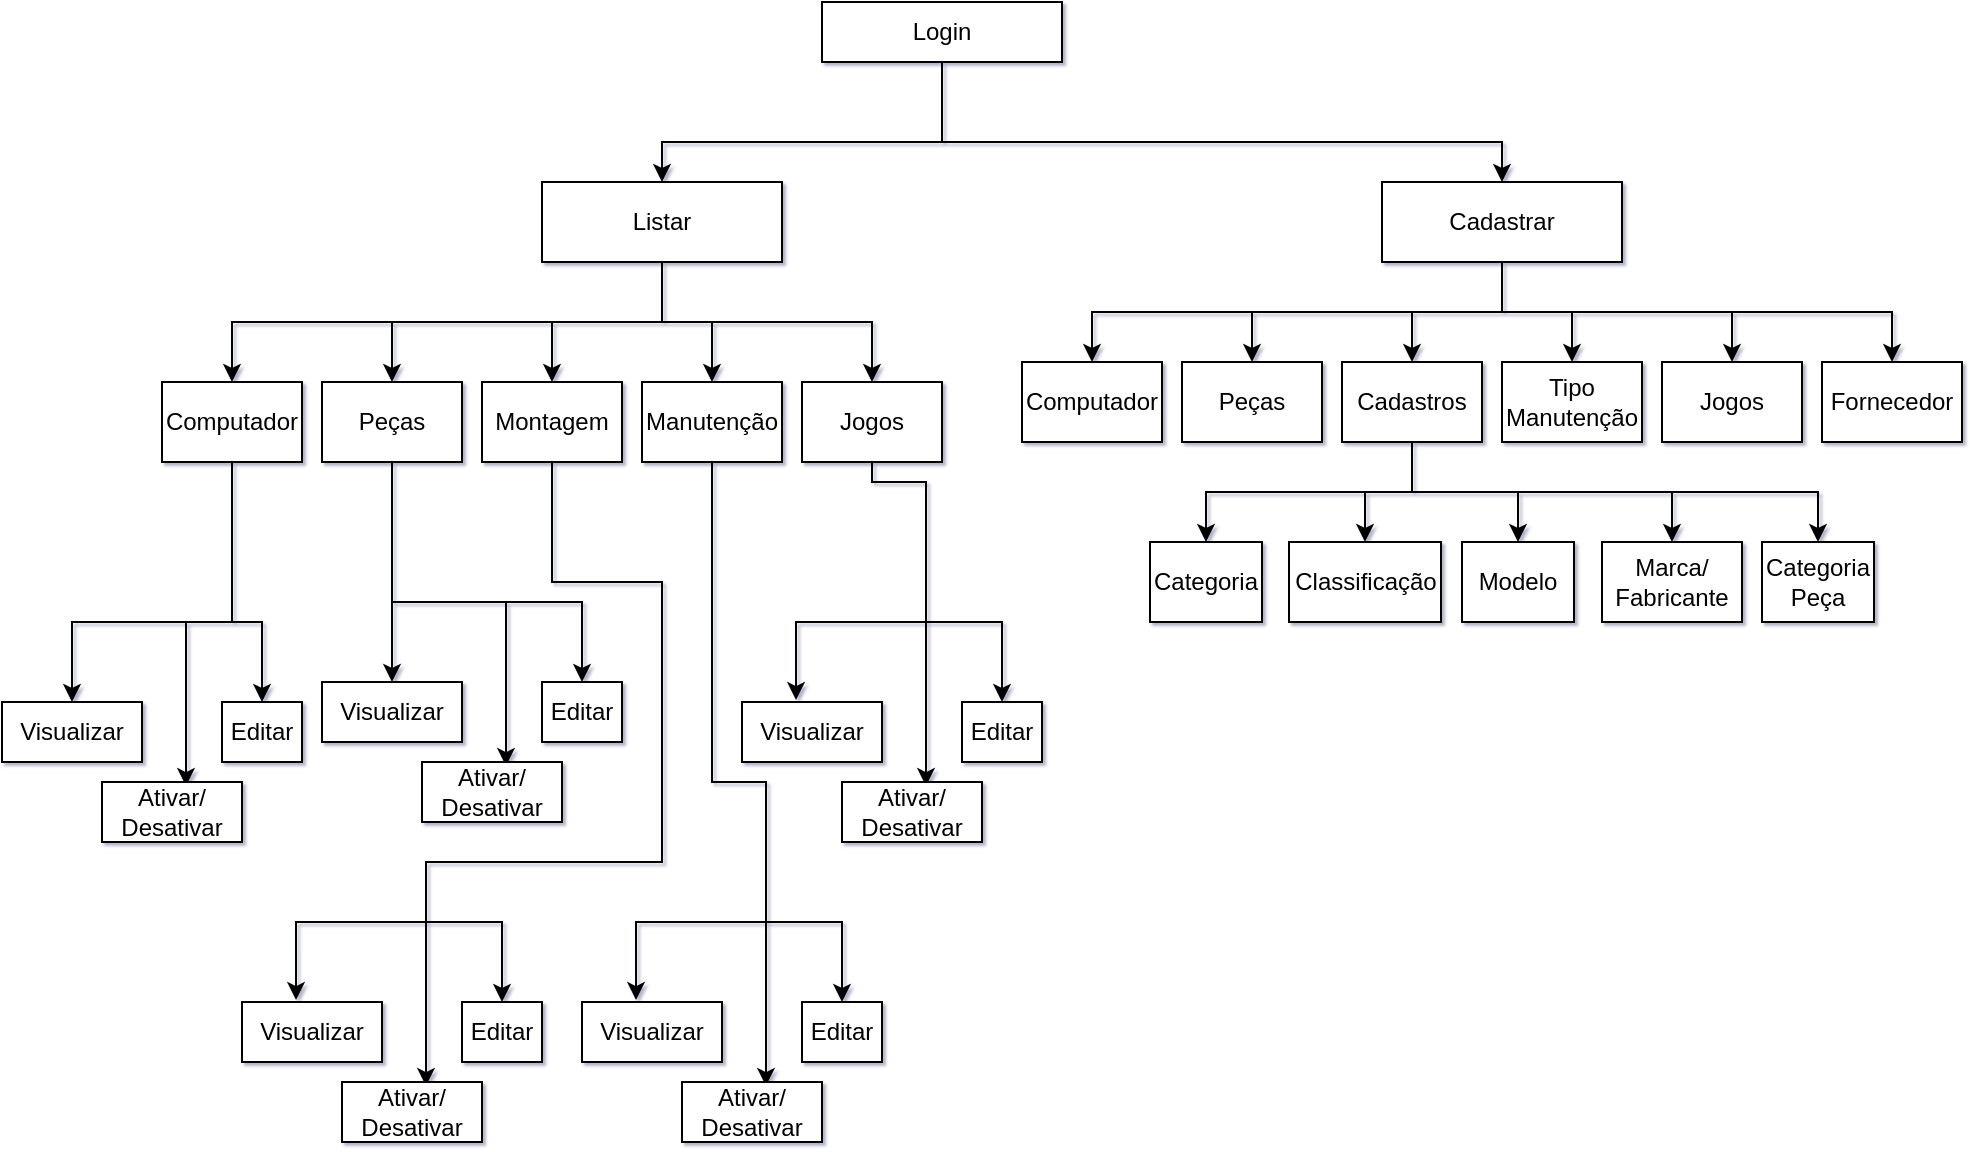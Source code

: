 <mxfile version="13.2.4" type="github">
  <diagram id="FpRJt0wRXX8udmw2rHyh" name="Page-1">
    <mxGraphModel dx="1872" dy="466" grid="1" gridSize="10" guides="1" tooltips="1" connect="1" arrows="1" fold="1" page="1" pageScale="1" pageWidth="827" pageHeight="1169" math="0" shadow="1">
      <root>
        <mxCell id="0" />
        <mxCell id="1" parent="0" />
        <mxCell id="rMMRFrDlqJejkYLKrZz7-4" style="edgeStyle=orthogonalEdgeStyle;rounded=0;orthogonalLoop=1;jettySize=auto;html=1;exitX=0.5;exitY=1;exitDx=0;exitDy=0;" parent="1" source="rMMRFrDlqJejkYLKrZz7-2" edge="1">
          <mxGeometry relative="1" as="geometry">
            <mxPoint x="100" y="180" as="targetPoint" />
            <Array as="points">
              <mxPoint x="240" y="160" />
              <mxPoint x="100" y="160" />
            </Array>
          </mxGeometry>
        </mxCell>
        <mxCell id="rMMRFrDlqJejkYLKrZz7-5" style="edgeStyle=orthogonalEdgeStyle;rounded=0;orthogonalLoop=1;jettySize=auto;html=1;exitX=0.5;exitY=1;exitDx=0;exitDy=0;" parent="1" source="rMMRFrDlqJejkYLKrZz7-2" edge="1">
          <mxGeometry relative="1" as="geometry">
            <mxPoint x="520" y="180" as="targetPoint" />
            <Array as="points">
              <mxPoint x="240" y="160" />
              <mxPoint x="520" y="160" />
            </Array>
          </mxGeometry>
        </mxCell>
        <mxCell id="rMMRFrDlqJejkYLKrZz7-2" value="Login" style="rounded=0;whiteSpace=wrap;html=1;" parent="1" vertex="1">
          <mxGeometry x="180" y="90" width="120" height="30" as="geometry" />
        </mxCell>
        <mxCell id="rMMRFrDlqJejkYLKrZz7-54" style="edgeStyle=orthogonalEdgeStyle;rounded=0;orthogonalLoop=1;jettySize=auto;html=1;exitX=0.5;exitY=1;exitDx=0;exitDy=0;entryX=0.5;entryY=0;entryDx=0;entryDy=0;" parent="1" source="rMMRFrDlqJejkYLKrZz7-6" target="rMMRFrDlqJejkYLKrZz7-50" edge="1">
          <mxGeometry relative="1" as="geometry" />
        </mxCell>
        <mxCell id="rMMRFrDlqJejkYLKrZz7-55" style="edgeStyle=orthogonalEdgeStyle;rounded=0;orthogonalLoop=1;jettySize=auto;html=1;exitX=0.5;exitY=1;exitDx=0;exitDy=0;entryX=0.5;entryY=0;entryDx=0;entryDy=0;" parent="1" source="rMMRFrDlqJejkYLKrZz7-6" target="rMMRFrDlqJejkYLKrZz7-51" edge="1">
          <mxGeometry relative="1" as="geometry" />
        </mxCell>
        <mxCell id="rMMRFrDlqJejkYLKrZz7-60" style="edgeStyle=orthogonalEdgeStyle;rounded=0;orthogonalLoop=1;jettySize=auto;html=1;exitX=0.5;exitY=1;exitDx=0;exitDy=0;" parent="1" source="rMMRFrDlqJejkYLKrZz7-6" target="rMMRFrDlqJejkYLKrZz7-56" edge="1">
          <mxGeometry relative="1" as="geometry" />
        </mxCell>
        <mxCell id="rMMRFrDlqJejkYLKrZz7-61" style="edgeStyle=orthogonalEdgeStyle;rounded=0;orthogonalLoop=1;jettySize=auto;html=1;exitX=0.5;exitY=1;exitDx=0;exitDy=0;" parent="1" source="rMMRFrDlqJejkYLKrZz7-6" target="rMMRFrDlqJejkYLKrZz7-52" edge="1">
          <mxGeometry relative="1" as="geometry" />
        </mxCell>
        <mxCell id="rMMRFrDlqJejkYLKrZz7-62" style="edgeStyle=orthogonalEdgeStyle;rounded=0;orthogonalLoop=1;jettySize=auto;html=1;exitX=0.5;exitY=1;exitDx=0;exitDy=0;entryX=0.5;entryY=0;entryDx=0;entryDy=0;" parent="1" source="rMMRFrDlqJejkYLKrZz7-6" target="rMMRFrDlqJejkYLKrZz7-53" edge="1">
          <mxGeometry relative="1" as="geometry" />
        </mxCell>
        <mxCell id="rMMRFrDlqJejkYLKrZz7-6" value="Listar" style="rounded=0;whiteSpace=wrap;html=1;" parent="1" vertex="1">
          <mxGeometry x="40" y="180" width="120" height="40" as="geometry" />
        </mxCell>
        <mxCell id="rMMRFrDlqJejkYLKrZz7-12" style="edgeStyle=orthogonalEdgeStyle;rounded=0;orthogonalLoop=1;jettySize=auto;html=1;exitX=0.5;exitY=1;exitDx=0;exitDy=0;entryX=0.5;entryY=0;entryDx=0;entryDy=0;" parent="1" source="rMMRFrDlqJejkYLKrZz7-7" target="rMMRFrDlqJejkYLKrZz7-11" edge="1">
          <mxGeometry relative="1" as="geometry" />
        </mxCell>
        <mxCell id="rMMRFrDlqJejkYLKrZz7-16" style="edgeStyle=orthogonalEdgeStyle;rounded=0;orthogonalLoop=1;jettySize=auto;html=1;exitX=0.5;exitY=1;exitDx=0;exitDy=0;" parent="1" source="rMMRFrDlqJejkYLKrZz7-7" target="rMMRFrDlqJejkYLKrZz7-13" edge="1">
          <mxGeometry relative="1" as="geometry" />
        </mxCell>
        <mxCell id="rMMRFrDlqJejkYLKrZz7-17" style="edgeStyle=orthogonalEdgeStyle;rounded=0;orthogonalLoop=1;jettySize=auto;html=1;exitX=0.5;exitY=1;exitDx=0;exitDy=0;entryX=0.5;entryY=0;entryDx=0;entryDy=0;" parent="1" source="rMMRFrDlqJejkYLKrZz7-7" target="rMMRFrDlqJejkYLKrZz7-14" edge="1">
          <mxGeometry relative="1" as="geometry" />
        </mxCell>
        <mxCell id="rMMRFrDlqJejkYLKrZz7-18" style="edgeStyle=orthogonalEdgeStyle;rounded=0;orthogonalLoop=1;jettySize=auto;html=1;exitX=0.5;exitY=1;exitDx=0;exitDy=0;" parent="1" source="rMMRFrDlqJejkYLKrZz7-7" target="rMMRFrDlqJejkYLKrZz7-15" edge="1">
          <mxGeometry relative="1" as="geometry" />
        </mxCell>
        <mxCell id="rMMRFrDlqJejkYLKrZz7-21" style="edgeStyle=orthogonalEdgeStyle;rounded=0;orthogonalLoop=1;jettySize=auto;html=1;exitX=0.5;exitY=1;exitDx=0;exitDy=0;" parent="1" source="rMMRFrDlqJejkYLKrZz7-7" target="rMMRFrDlqJejkYLKrZz7-20" edge="1">
          <mxGeometry relative="1" as="geometry" />
        </mxCell>
        <mxCell id="rMMRFrDlqJejkYLKrZz7-25" style="edgeStyle=orthogonalEdgeStyle;rounded=0;orthogonalLoop=1;jettySize=auto;html=1;exitX=0.5;exitY=1;exitDx=0;exitDy=0;entryX=0.5;entryY=0;entryDx=0;entryDy=0;" parent="1" source="rMMRFrDlqJejkYLKrZz7-7" target="rMMRFrDlqJejkYLKrZz7-22" edge="1">
          <mxGeometry relative="1" as="geometry" />
        </mxCell>
        <mxCell id="rMMRFrDlqJejkYLKrZz7-7" value="Cadastrar" style="rounded=0;whiteSpace=wrap;html=1;" parent="1" vertex="1">
          <mxGeometry x="460" y="180" width="120" height="40" as="geometry" />
        </mxCell>
        <mxCell id="rMMRFrDlqJejkYLKrZz7-11" value="Jogos" style="rounded=0;whiteSpace=wrap;html=1;" parent="1" vertex="1">
          <mxGeometry x="600" y="270" width="70" height="40" as="geometry" />
        </mxCell>
        <mxCell id="rMMRFrDlqJejkYLKrZz7-13" value="Tipo Manutenção" style="rounded=0;whiteSpace=wrap;html=1;" parent="1" vertex="1">
          <mxGeometry x="520" y="270" width="70" height="40" as="geometry" />
        </mxCell>
        <mxCell id="rMMRFrDlqJejkYLKrZz7-30" style="edgeStyle=orthogonalEdgeStyle;rounded=0;orthogonalLoop=1;jettySize=auto;html=1;exitX=0.5;exitY=1;exitDx=0;exitDy=0;entryX=0.5;entryY=0;entryDx=0;entryDy=0;" parent="1" source="rMMRFrDlqJejkYLKrZz7-14" target="rMMRFrDlqJejkYLKrZz7-29" edge="1">
          <mxGeometry relative="1" as="geometry" />
        </mxCell>
        <mxCell id="rMMRFrDlqJejkYLKrZz7-35" style="edgeStyle=orthogonalEdgeStyle;rounded=0;orthogonalLoop=1;jettySize=auto;html=1;exitX=0.5;exitY=1;exitDx=0;exitDy=0;" parent="1" source="rMMRFrDlqJejkYLKrZz7-14" target="rMMRFrDlqJejkYLKrZz7-32" edge="1">
          <mxGeometry relative="1" as="geometry" />
        </mxCell>
        <mxCell id="rMMRFrDlqJejkYLKrZz7-39" style="edgeStyle=orthogonalEdgeStyle;rounded=0;orthogonalLoop=1;jettySize=auto;html=1;exitX=0.5;exitY=1;exitDx=0;exitDy=0;entryX=0.5;entryY=0;entryDx=0;entryDy=0;" parent="1" source="rMMRFrDlqJejkYLKrZz7-14" target="rMMRFrDlqJejkYLKrZz7-36" edge="1">
          <mxGeometry relative="1" as="geometry" />
        </mxCell>
        <mxCell id="rMMRFrDlqJejkYLKrZz7-44" style="edgeStyle=orthogonalEdgeStyle;rounded=0;orthogonalLoop=1;jettySize=auto;html=1;exitX=0.5;exitY=1;exitDx=0;exitDy=0;entryX=0.5;entryY=0;entryDx=0;entryDy=0;" parent="1" source="rMMRFrDlqJejkYLKrZz7-14" target="rMMRFrDlqJejkYLKrZz7-42" edge="1">
          <mxGeometry relative="1" as="geometry" />
        </mxCell>
        <mxCell id="rMMRFrDlqJejkYLKrZz7-48" style="edgeStyle=orthogonalEdgeStyle;rounded=0;orthogonalLoop=1;jettySize=auto;html=1;exitX=0.5;exitY=1;exitDx=0;exitDy=0;entryX=0.5;entryY=0;entryDx=0;entryDy=0;" parent="1" source="rMMRFrDlqJejkYLKrZz7-14" target="rMMRFrDlqJejkYLKrZz7-43" edge="1">
          <mxGeometry relative="1" as="geometry" />
        </mxCell>
        <mxCell id="rMMRFrDlqJejkYLKrZz7-14" value="Cadastros" style="rounded=0;whiteSpace=wrap;html=1;" parent="1" vertex="1">
          <mxGeometry x="440" y="270" width="70" height="40" as="geometry" />
        </mxCell>
        <mxCell id="rMMRFrDlqJejkYLKrZz7-15" value="Peças" style="rounded=0;whiteSpace=wrap;html=1;" parent="1" vertex="1">
          <mxGeometry x="360" y="270" width="70" height="40" as="geometry" />
        </mxCell>
        <mxCell id="rMMRFrDlqJejkYLKrZz7-20" value="Computador" style="rounded=0;whiteSpace=wrap;html=1;" parent="1" vertex="1">
          <mxGeometry x="280" y="270" width="70" height="40" as="geometry" />
        </mxCell>
        <mxCell id="rMMRFrDlqJejkYLKrZz7-22" value="Fornecedor" style="rounded=0;whiteSpace=wrap;html=1;" parent="1" vertex="1">
          <mxGeometry x="680" y="270" width="70" height="40" as="geometry" />
        </mxCell>
        <mxCell id="rMMRFrDlqJejkYLKrZz7-29" value="Categoria" style="rounded=0;whiteSpace=wrap;html=1;" parent="1" vertex="1">
          <mxGeometry x="344" y="360" width="56" height="40" as="geometry" />
        </mxCell>
        <mxCell id="rMMRFrDlqJejkYLKrZz7-32" value="Classificação" style="rounded=0;whiteSpace=wrap;html=1;" parent="1" vertex="1">
          <mxGeometry x="413.5" y="360" width="76" height="40" as="geometry" />
        </mxCell>
        <mxCell id="rMMRFrDlqJejkYLKrZz7-36" value="Modelo" style="rounded=0;whiteSpace=wrap;html=1;" parent="1" vertex="1">
          <mxGeometry x="500" y="360" width="56" height="40" as="geometry" />
        </mxCell>
        <mxCell id="rMMRFrDlqJejkYLKrZz7-42" value="Marca/&lt;br&gt;Fabricante" style="rounded=0;whiteSpace=wrap;html=1;" parent="1" vertex="1">
          <mxGeometry x="570" y="360" width="70" height="40" as="geometry" />
        </mxCell>
        <mxCell id="rMMRFrDlqJejkYLKrZz7-43" value="Categoria Peça" style="rounded=0;whiteSpace=wrap;html=1;" parent="1" vertex="1">
          <mxGeometry x="650" y="360" width="56" height="40" as="geometry" />
        </mxCell>
        <mxCell id="rMMRFrDlqJejkYLKrZz7-50" value="Jogos" style="rounded=0;whiteSpace=wrap;html=1;" parent="1" vertex="1">
          <mxGeometry x="170" y="280" width="70" height="40" as="geometry" />
        </mxCell>
        <mxCell id="rMMRFrDlqJejkYLKrZz7-51" value="Manutenção" style="rounded=0;whiteSpace=wrap;html=1;" parent="1" vertex="1">
          <mxGeometry x="90" y="280" width="70" height="40" as="geometry" />
        </mxCell>
        <mxCell id="rMMRFrDlqJejkYLKrZz7-80" style="edgeStyle=orthogonalEdgeStyle;rounded=0;orthogonalLoop=1;jettySize=auto;html=1;exitX=0.5;exitY=1;exitDx=0;exitDy=0;entryX=0.5;entryY=0;entryDx=0;entryDy=0;" parent="1" source="rMMRFrDlqJejkYLKrZz7-52" target="rMMRFrDlqJejkYLKrZz7-77" edge="1">
          <mxGeometry relative="1" as="geometry" />
        </mxCell>
        <mxCell id="rMMRFrDlqJejkYLKrZz7-84" style="edgeStyle=orthogonalEdgeStyle;rounded=0;orthogonalLoop=1;jettySize=auto;html=1;exitX=0.5;exitY=1;exitDx=0;exitDy=0;entryX=0.5;entryY=0;entryDx=0;entryDy=0;" parent="1" source="rMMRFrDlqJejkYLKrZz7-52" target="rMMRFrDlqJejkYLKrZz7-78" edge="1">
          <mxGeometry relative="1" as="geometry">
            <Array as="points">
              <mxPoint x="-35" y="390" />
              <mxPoint x="60" y="390" />
            </Array>
          </mxGeometry>
        </mxCell>
        <mxCell id="rMMRFrDlqJejkYLKrZz7-89" style="edgeStyle=orthogonalEdgeStyle;rounded=0;orthogonalLoop=1;jettySize=auto;html=1;exitX=0.5;exitY=1;exitDx=0;exitDy=0;entryX=0.6;entryY=0.067;entryDx=0;entryDy=0;entryPerimeter=0;" parent="1" source="rMMRFrDlqJejkYLKrZz7-52" target="rMMRFrDlqJejkYLKrZz7-79" edge="1">
          <mxGeometry relative="1" as="geometry">
            <Array as="points">
              <mxPoint x="-35" y="390" />
              <mxPoint x="22" y="390" />
            </Array>
          </mxGeometry>
        </mxCell>
        <mxCell id="rMMRFrDlqJejkYLKrZz7-52" value="Peças" style="rounded=0;whiteSpace=wrap;html=1;" parent="1" vertex="1">
          <mxGeometry x="-70" y="280" width="70" height="40" as="geometry" />
        </mxCell>
        <mxCell id="rMMRFrDlqJejkYLKrZz7-101" style="edgeStyle=orthogonalEdgeStyle;rounded=0;orthogonalLoop=1;jettySize=auto;html=1;exitX=0.5;exitY=1;exitDx=0;exitDy=0;" parent="1" source="rMMRFrDlqJejkYLKrZz7-53" target="rMMRFrDlqJejkYLKrZz7-98" edge="1">
          <mxGeometry relative="1" as="geometry">
            <Array as="points">
              <mxPoint x="-115" y="400" />
              <mxPoint x="-195" y="400" />
            </Array>
          </mxGeometry>
        </mxCell>
        <mxCell id="rMMRFrDlqJejkYLKrZz7-53" value="Computador" style="rounded=0;whiteSpace=wrap;html=1;" parent="1" vertex="1">
          <mxGeometry x="-150" y="280" width="70" height="40" as="geometry" />
        </mxCell>
        <mxCell id="rMMRFrDlqJejkYLKrZz7-56" value="Montagem" style="rounded=0;whiteSpace=wrap;html=1;" parent="1" vertex="1">
          <mxGeometry x="10" y="280" width="70" height="40" as="geometry" />
        </mxCell>
        <mxCell id="rMMRFrDlqJejkYLKrZz7-77" value="Visualizar" style="rounded=0;whiteSpace=wrap;html=1;" parent="1" vertex="1">
          <mxGeometry x="-70" y="430" width="70" height="30" as="geometry" />
        </mxCell>
        <mxCell id="rMMRFrDlqJejkYLKrZz7-78" value="Editar" style="rounded=0;whiteSpace=wrap;html=1;" parent="1" vertex="1">
          <mxGeometry x="40" y="430" width="40" height="30" as="geometry" />
        </mxCell>
        <mxCell id="rMMRFrDlqJejkYLKrZz7-79" value="Ativar/&lt;br&gt;Desativar&lt;br&gt;" style="rounded=0;whiteSpace=wrap;html=1;" parent="1" vertex="1">
          <mxGeometry x="-20" y="470" width="70" height="30" as="geometry" />
        </mxCell>
        <mxCell id="rMMRFrDlqJejkYLKrZz7-96" style="edgeStyle=orthogonalEdgeStyle;rounded=0;orthogonalLoop=1;jettySize=auto;html=1;exitX=0.5;exitY=1;exitDx=0;exitDy=0;entryX=0.5;entryY=0;entryDx=0;entryDy=0;" parent="1" source="rMMRFrDlqJejkYLKrZz7-53" target="rMMRFrDlqJejkYLKrZz7-99" edge="1">
          <mxGeometry relative="1" as="geometry">
            <mxPoint x="-195" y="330" as="sourcePoint" />
            <Array as="points">
              <mxPoint x="-115" y="400" />
              <mxPoint x="-100" y="400" />
            </Array>
          </mxGeometry>
        </mxCell>
        <mxCell id="rMMRFrDlqJejkYLKrZz7-97" style="edgeStyle=orthogonalEdgeStyle;rounded=0;orthogonalLoop=1;jettySize=auto;html=1;exitX=0.5;exitY=1;exitDx=0;exitDy=0;entryX=0.6;entryY=0.067;entryDx=0;entryDy=0;entryPerimeter=0;" parent="1" source="rMMRFrDlqJejkYLKrZz7-53" target="rMMRFrDlqJejkYLKrZz7-100" edge="1">
          <mxGeometry relative="1" as="geometry">
            <mxPoint x="-195" y="330" as="sourcePoint" />
            <Array as="points">
              <mxPoint x="-115" y="400" />
              <mxPoint x="-138" y="400" />
            </Array>
          </mxGeometry>
        </mxCell>
        <mxCell id="rMMRFrDlqJejkYLKrZz7-98" value="Visualizar" style="rounded=0;whiteSpace=wrap;html=1;" parent="1" vertex="1">
          <mxGeometry x="-230" y="440" width="70" height="30" as="geometry" />
        </mxCell>
        <mxCell id="rMMRFrDlqJejkYLKrZz7-99" value="Editar" style="rounded=0;whiteSpace=wrap;html=1;" parent="1" vertex="1">
          <mxGeometry x="-120" y="440" width="40" height="30" as="geometry" />
        </mxCell>
        <mxCell id="rMMRFrDlqJejkYLKrZz7-100" value="Ativar/&lt;br&gt;Desativar&lt;br&gt;" style="rounded=0;whiteSpace=wrap;html=1;" parent="1" vertex="1">
          <mxGeometry x="-180" y="480" width="70" height="30" as="geometry" />
        </mxCell>
        <mxCell id="rMMRFrDlqJejkYLKrZz7-102" style="edgeStyle=orthogonalEdgeStyle;rounded=0;orthogonalLoop=1;jettySize=auto;html=1;entryX=0.5;entryY=0;entryDx=0;entryDy=0;" parent="1" target="rMMRFrDlqJejkYLKrZz7-105" edge="1">
          <mxGeometry relative="1" as="geometry">
            <mxPoint x="230" y="400" as="sourcePoint" />
            <Array as="points">
              <mxPoint x="255" y="400" />
              <mxPoint x="270" y="400" />
            </Array>
          </mxGeometry>
        </mxCell>
        <mxCell id="rMMRFrDlqJejkYLKrZz7-103" style="edgeStyle=orthogonalEdgeStyle;rounded=0;orthogonalLoop=1;jettySize=auto;html=1;exitX=0.5;exitY=1;exitDx=0;exitDy=0;entryX=0.6;entryY=0.067;entryDx=0;entryDy=0;entryPerimeter=0;" parent="1" source="rMMRFrDlqJejkYLKrZz7-50" target="rMMRFrDlqJejkYLKrZz7-106" edge="1">
          <mxGeometry relative="1" as="geometry">
            <mxPoint x="255" y="320" as="sourcePoint" />
            <Array as="points">
              <mxPoint x="205" y="330" />
              <mxPoint x="232" y="330" />
            </Array>
          </mxGeometry>
        </mxCell>
        <mxCell id="rMMRFrDlqJejkYLKrZz7-104" value="Visualizar" style="rounded=0;whiteSpace=wrap;html=1;" parent="1" vertex="1">
          <mxGeometry x="140" y="440" width="70" height="30" as="geometry" />
        </mxCell>
        <mxCell id="rMMRFrDlqJejkYLKrZz7-105" value="Editar" style="rounded=0;whiteSpace=wrap;html=1;" parent="1" vertex="1">
          <mxGeometry x="250" y="440" width="40" height="30" as="geometry" />
        </mxCell>
        <mxCell id="rMMRFrDlqJejkYLKrZz7-106" value="Ativar/&lt;br&gt;Desativar&lt;br&gt;" style="rounded=0;whiteSpace=wrap;html=1;" parent="1" vertex="1">
          <mxGeometry x="190" y="480" width="70" height="30" as="geometry" />
        </mxCell>
        <mxCell id="rMMRFrDlqJejkYLKrZz7-110" value="" style="endArrow=classic;html=1;entryX=0.386;entryY=-0.033;entryDx=0;entryDy=0;entryPerimeter=0;rounded=0;" parent="1" target="rMMRFrDlqJejkYLKrZz7-104" edge="1">
          <mxGeometry width="50" height="50" relative="1" as="geometry">
            <mxPoint x="230" y="400" as="sourcePoint" />
            <mxPoint x="100" y="380" as="targetPoint" />
            <Array as="points">
              <mxPoint x="167" y="400" />
            </Array>
          </mxGeometry>
        </mxCell>
        <mxCell id="rMMRFrDlqJejkYLKrZz7-130" style="edgeStyle=orthogonalEdgeStyle;rounded=0;orthogonalLoop=1;jettySize=auto;html=1;exitX=0.5;exitY=1;exitDx=0;exitDy=0;entryX=0.6;entryY=0.067;entryDx=0;entryDy=0;entryPerimeter=0;" parent="1" source="rMMRFrDlqJejkYLKrZz7-51" target="rMMRFrDlqJejkYLKrZz7-133" edge="1">
          <mxGeometry relative="1" as="geometry">
            <mxPoint x="125" y="470" as="sourcePoint" />
            <Array as="points">
              <mxPoint x="125" y="480" />
              <mxPoint x="152" y="480" />
            </Array>
          </mxGeometry>
        </mxCell>
        <mxCell id="rMMRFrDlqJejkYLKrZz7-131" value="Visualizar" style="rounded=0;whiteSpace=wrap;html=1;" parent="1" vertex="1">
          <mxGeometry x="60" y="590" width="70" height="30" as="geometry" />
        </mxCell>
        <mxCell id="rMMRFrDlqJejkYLKrZz7-132" value="Editar" style="rounded=0;whiteSpace=wrap;html=1;" parent="1" vertex="1">
          <mxGeometry x="170" y="590" width="40" height="30" as="geometry" />
        </mxCell>
        <mxCell id="rMMRFrDlqJejkYLKrZz7-133" value="Ativar/&lt;br&gt;Desativar&lt;br&gt;" style="rounded=0;whiteSpace=wrap;html=1;" parent="1" vertex="1">
          <mxGeometry x="110" y="630" width="70" height="30" as="geometry" />
        </mxCell>
        <mxCell id="rMMRFrDlqJejkYLKrZz7-134" value="" style="endArrow=classic;html=1;entryX=0.386;entryY=-0.033;entryDx=0;entryDy=0;entryPerimeter=0;rounded=0;" parent="1" target="rMMRFrDlqJejkYLKrZz7-131" edge="1">
          <mxGeometry width="50" height="50" relative="1" as="geometry">
            <mxPoint x="150" y="550" as="sourcePoint" />
            <mxPoint x="20" y="530" as="targetPoint" />
            <Array as="points">
              <mxPoint x="87" y="550" />
            </Array>
          </mxGeometry>
        </mxCell>
        <mxCell id="rMMRFrDlqJejkYLKrZz7-135" value="" style="endArrow=classic;html=1;entryX=0.5;entryY=0;entryDx=0;entryDy=0;rounded=0;" parent="1" target="rMMRFrDlqJejkYLKrZz7-132" edge="1">
          <mxGeometry width="50" height="50" relative="1" as="geometry">
            <mxPoint x="150" y="550" as="sourcePoint" />
            <mxPoint x="260" y="570" as="targetPoint" />
            <Array as="points">
              <mxPoint x="190" y="550" />
            </Array>
          </mxGeometry>
        </mxCell>
        <mxCell id="rMMRFrDlqJejkYLKrZz7-144" style="edgeStyle=orthogonalEdgeStyle;rounded=0;orthogonalLoop=1;jettySize=auto;html=1;entryX=0.6;entryY=0.067;entryDx=0;entryDy=0;entryPerimeter=0;exitX=0.5;exitY=1;exitDx=0;exitDy=0;" parent="1" source="rMMRFrDlqJejkYLKrZz7-56" target="rMMRFrDlqJejkYLKrZz7-147" edge="1">
          <mxGeometry relative="1" as="geometry">
            <mxPoint y="370" as="sourcePoint" />
            <Array as="points">
              <mxPoint x="45" y="380" />
              <mxPoint x="100" y="380" />
              <mxPoint x="100" y="520" />
              <mxPoint x="-18" y="520" />
            </Array>
          </mxGeometry>
        </mxCell>
        <mxCell id="rMMRFrDlqJejkYLKrZz7-145" value="Visualizar" style="rounded=0;whiteSpace=wrap;html=1;" parent="1" vertex="1">
          <mxGeometry x="-110" y="590" width="70" height="30" as="geometry" />
        </mxCell>
        <mxCell id="rMMRFrDlqJejkYLKrZz7-146" value="Editar" style="rounded=0;whiteSpace=wrap;html=1;" parent="1" vertex="1">
          <mxGeometry y="590" width="40" height="30" as="geometry" />
        </mxCell>
        <mxCell id="rMMRFrDlqJejkYLKrZz7-147" value="Ativar/&lt;br&gt;Desativar&lt;br&gt;" style="rounded=0;whiteSpace=wrap;html=1;" parent="1" vertex="1">
          <mxGeometry x="-60" y="630" width="70" height="30" as="geometry" />
        </mxCell>
        <mxCell id="rMMRFrDlqJejkYLKrZz7-148" value="" style="endArrow=classic;html=1;entryX=0.386;entryY=-0.033;entryDx=0;entryDy=0;entryPerimeter=0;rounded=0;" parent="1" target="rMMRFrDlqJejkYLKrZz7-145" edge="1">
          <mxGeometry width="50" height="50" relative="1" as="geometry">
            <mxPoint x="-20" y="550" as="sourcePoint" />
            <mxPoint x="-150" y="530" as="targetPoint" />
            <Array as="points">
              <mxPoint x="-83" y="550" />
            </Array>
          </mxGeometry>
        </mxCell>
        <mxCell id="rMMRFrDlqJejkYLKrZz7-149" value="" style="endArrow=classic;html=1;entryX=0.5;entryY=0;entryDx=0;entryDy=0;rounded=0;" parent="1" target="rMMRFrDlqJejkYLKrZz7-146" edge="1">
          <mxGeometry width="50" height="50" relative="1" as="geometry">
            <mxPoint x="-20" y="550" as="sourcePoint" />
            <mxPoint x="90" y="570" as="targetPoint" />
            <Array as="points">
              <mxPoint x="20" y="550" />
            </Array>
          </mxGeometry>
        </mxCell>
      </root>
    </mxGraphModel>
  </diagram>
</mxfile>
